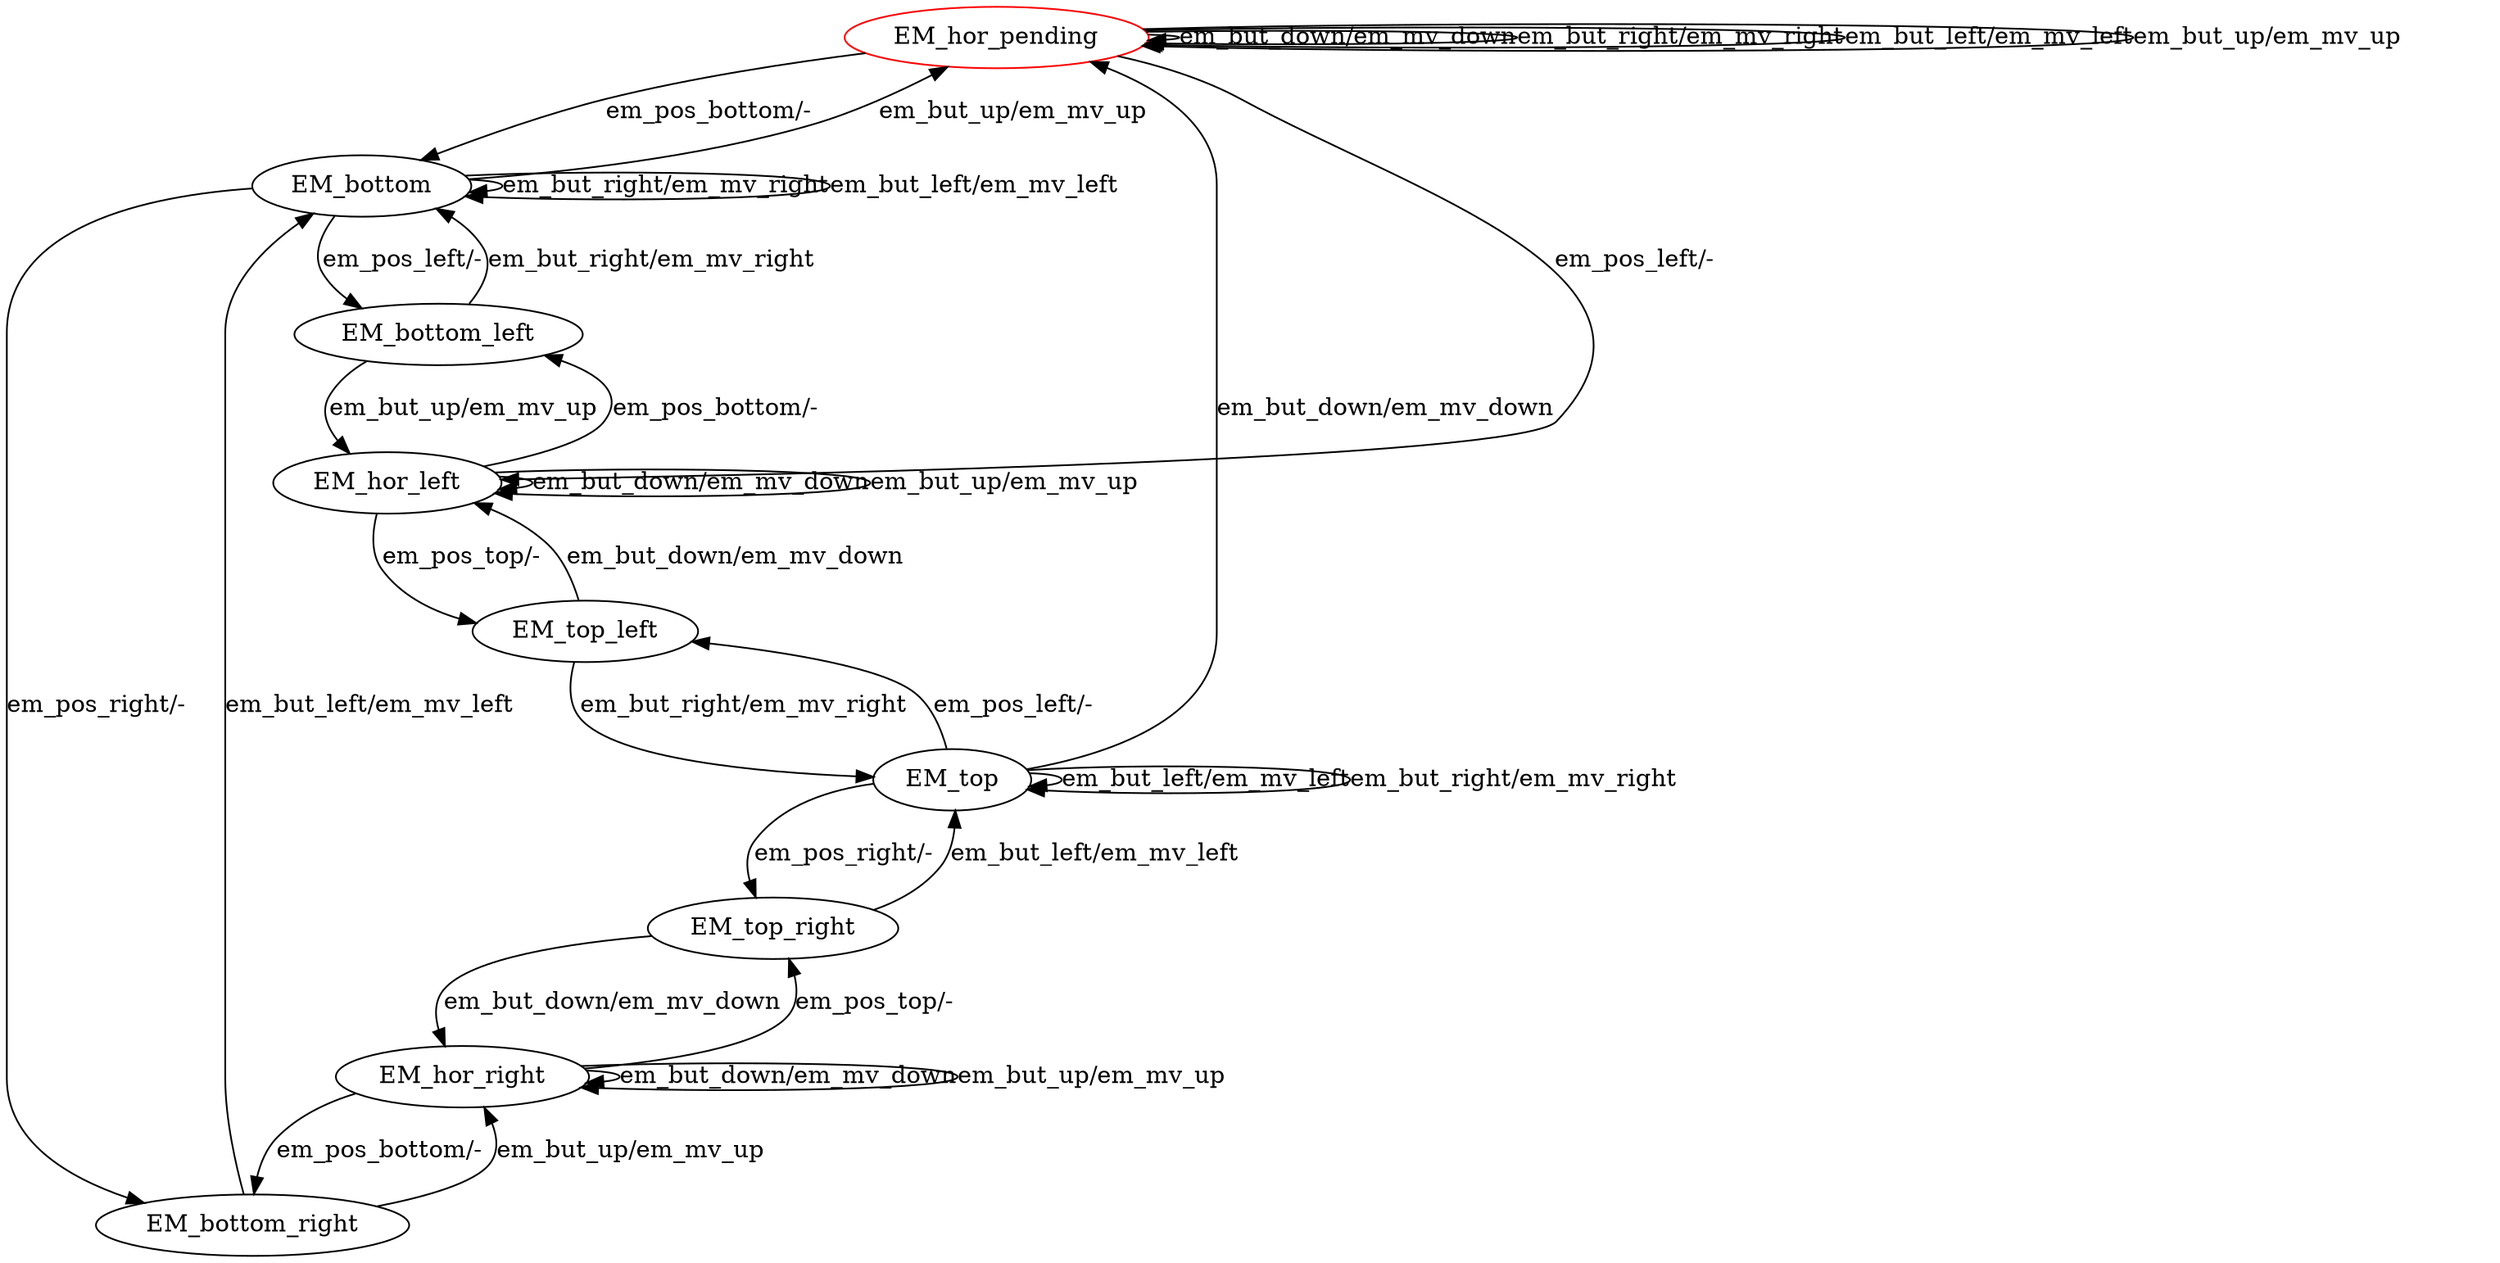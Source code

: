 digraph G {
label=""
EM_hor_pending [color="red"]
EM_hor_pending
EM_bottom
EM_bottom_right
EM_hor_right
EM_top_right
EM_top
EM_top_left
EM_hor_left
EM_bottom_left
EM_hor_pending [label="EM_hor_pending"];
EM_hor_pending -> EM_hor_pending[label="em_but_down/em_mv_down"]
EM_hor_pending -> EM_hor_pending[label="em_but_right/em_mv_right"]
EM_hor_pending -> EM_hor_pending[label="em_but_left/em_mv_left"]
EM_hor_pending -> EM_hor_pending[label="em_but_up/em_mv_up"]
EM_hor_pending -> EM_bottom[label="em_pos_bottom/-"]
EM_hor_pending -> EM_hor_left[label="em_pos_left/-"]
EM_bottom [label="EM_bottom"];
EM_bottom -> EM_hor_pending[label="em_but_up/em_mv_up"]
EM_bottom -> EM_bottom[label="em_but_right/em_mv_right"]
EM_bottom -> EM_bottom[label="em_but_left/em_mv_left"]
EM_bottom -> EM_bottom_right[label="em_pos_right/-"]
EM_bottom -> EM_bottom_left[label="em_pos_left/-"]
EM_bottom_right [label="EM_bottom_right"];
EM_bottom_right -> EM_bottom[label="em_but_left/em_mv_left"]
EM_bottom_right -> EM_hor_right[label="em_but_up/em_mv_up"]
EM_hor_right [label="EM_hor_right"];
EM_hor_right -> EM_hor_right[label="em_but_down/em_mv_down"]
EM_hor_right -> EM_hor_right[label="em_but_up/em_mv_up"]
EM_hor_right -> EM_bottom_right[label="em_pos_bottom/-"]
EM_hor_right -> EM_top_right[label="em_pos_top/-"]
EM_top_right [label="EM_top_right"];
EM_top_right -> EM_hor_right[label="em_but_down/em_mv_down"]
EM_top_right -> EM_top[label="em_but_left/em_mv_left"]
EM_top [label="EM_top"];
EM_top -> EM_top_right[label="em_pos_right/-"]
EM_top -> EM_top[label="em_but_left/em_mv_left"]
EM_top -> EM_top[label="em_but_right/em_mv_right"]
EM_top -> EM_hor_pending[label="em_but_down/em_mv_down"]
EM_top -> EM_top_left[label="em_pos_left/-"]
EM_top_left [label="EM_top_left"];
EM_top_left -> EM_top[label="em_but_right/em_mv_right"]
EM_top_left -> EM_hor_left[label="em_but_down/em_mv_down"]
EM_hor_left [label="EM_hor_left"];
EM_hor_left -> EM_top_left[label="em_pos_top/-"]
EM_hor_left -> EM_hor_left[label="em_but_down/em_mv_down"]
EM_hor_left -> EM_hor_left[label="em_but_up/em_mv_up"]
EM_hor_left -> EM_bottom_left[label="em_pos_bottom/-"]
EM_bottom_left [label="EM_bottom_left"];
EM_bottom_left -> EM_hor_left[label="em_but_up/em_mv_up"]
EM_bottom_left -> EM_bottom[label="em_but_right/em_mv_right"]
}